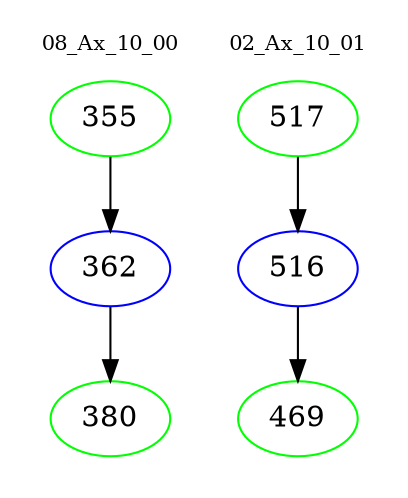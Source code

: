 digraph{
subgraph cluster_0 {
color = white
label = "08_Ax_10_00";
fontsize=10;
T0_355 [label="355", color="green"]
T0_355 -> T0_362 [color="black"]
T0_362 [label="362", color="blue"]
T0_362 -> T0_380 [color="black"]
T0_380 [label="380", color="green"]
}
subgraph cluster_1 {
color = white
label = "02_Ax_10_01";
fontsize=10;
T1_517 [label="517", color="green"]
T1_517 -> T1_516 [color="black"]
T1_516 [label="516", color="blue"]
T1_516 -> T1_469 [color="black"]
T1_469 [label="469", color="green"]
}
}

